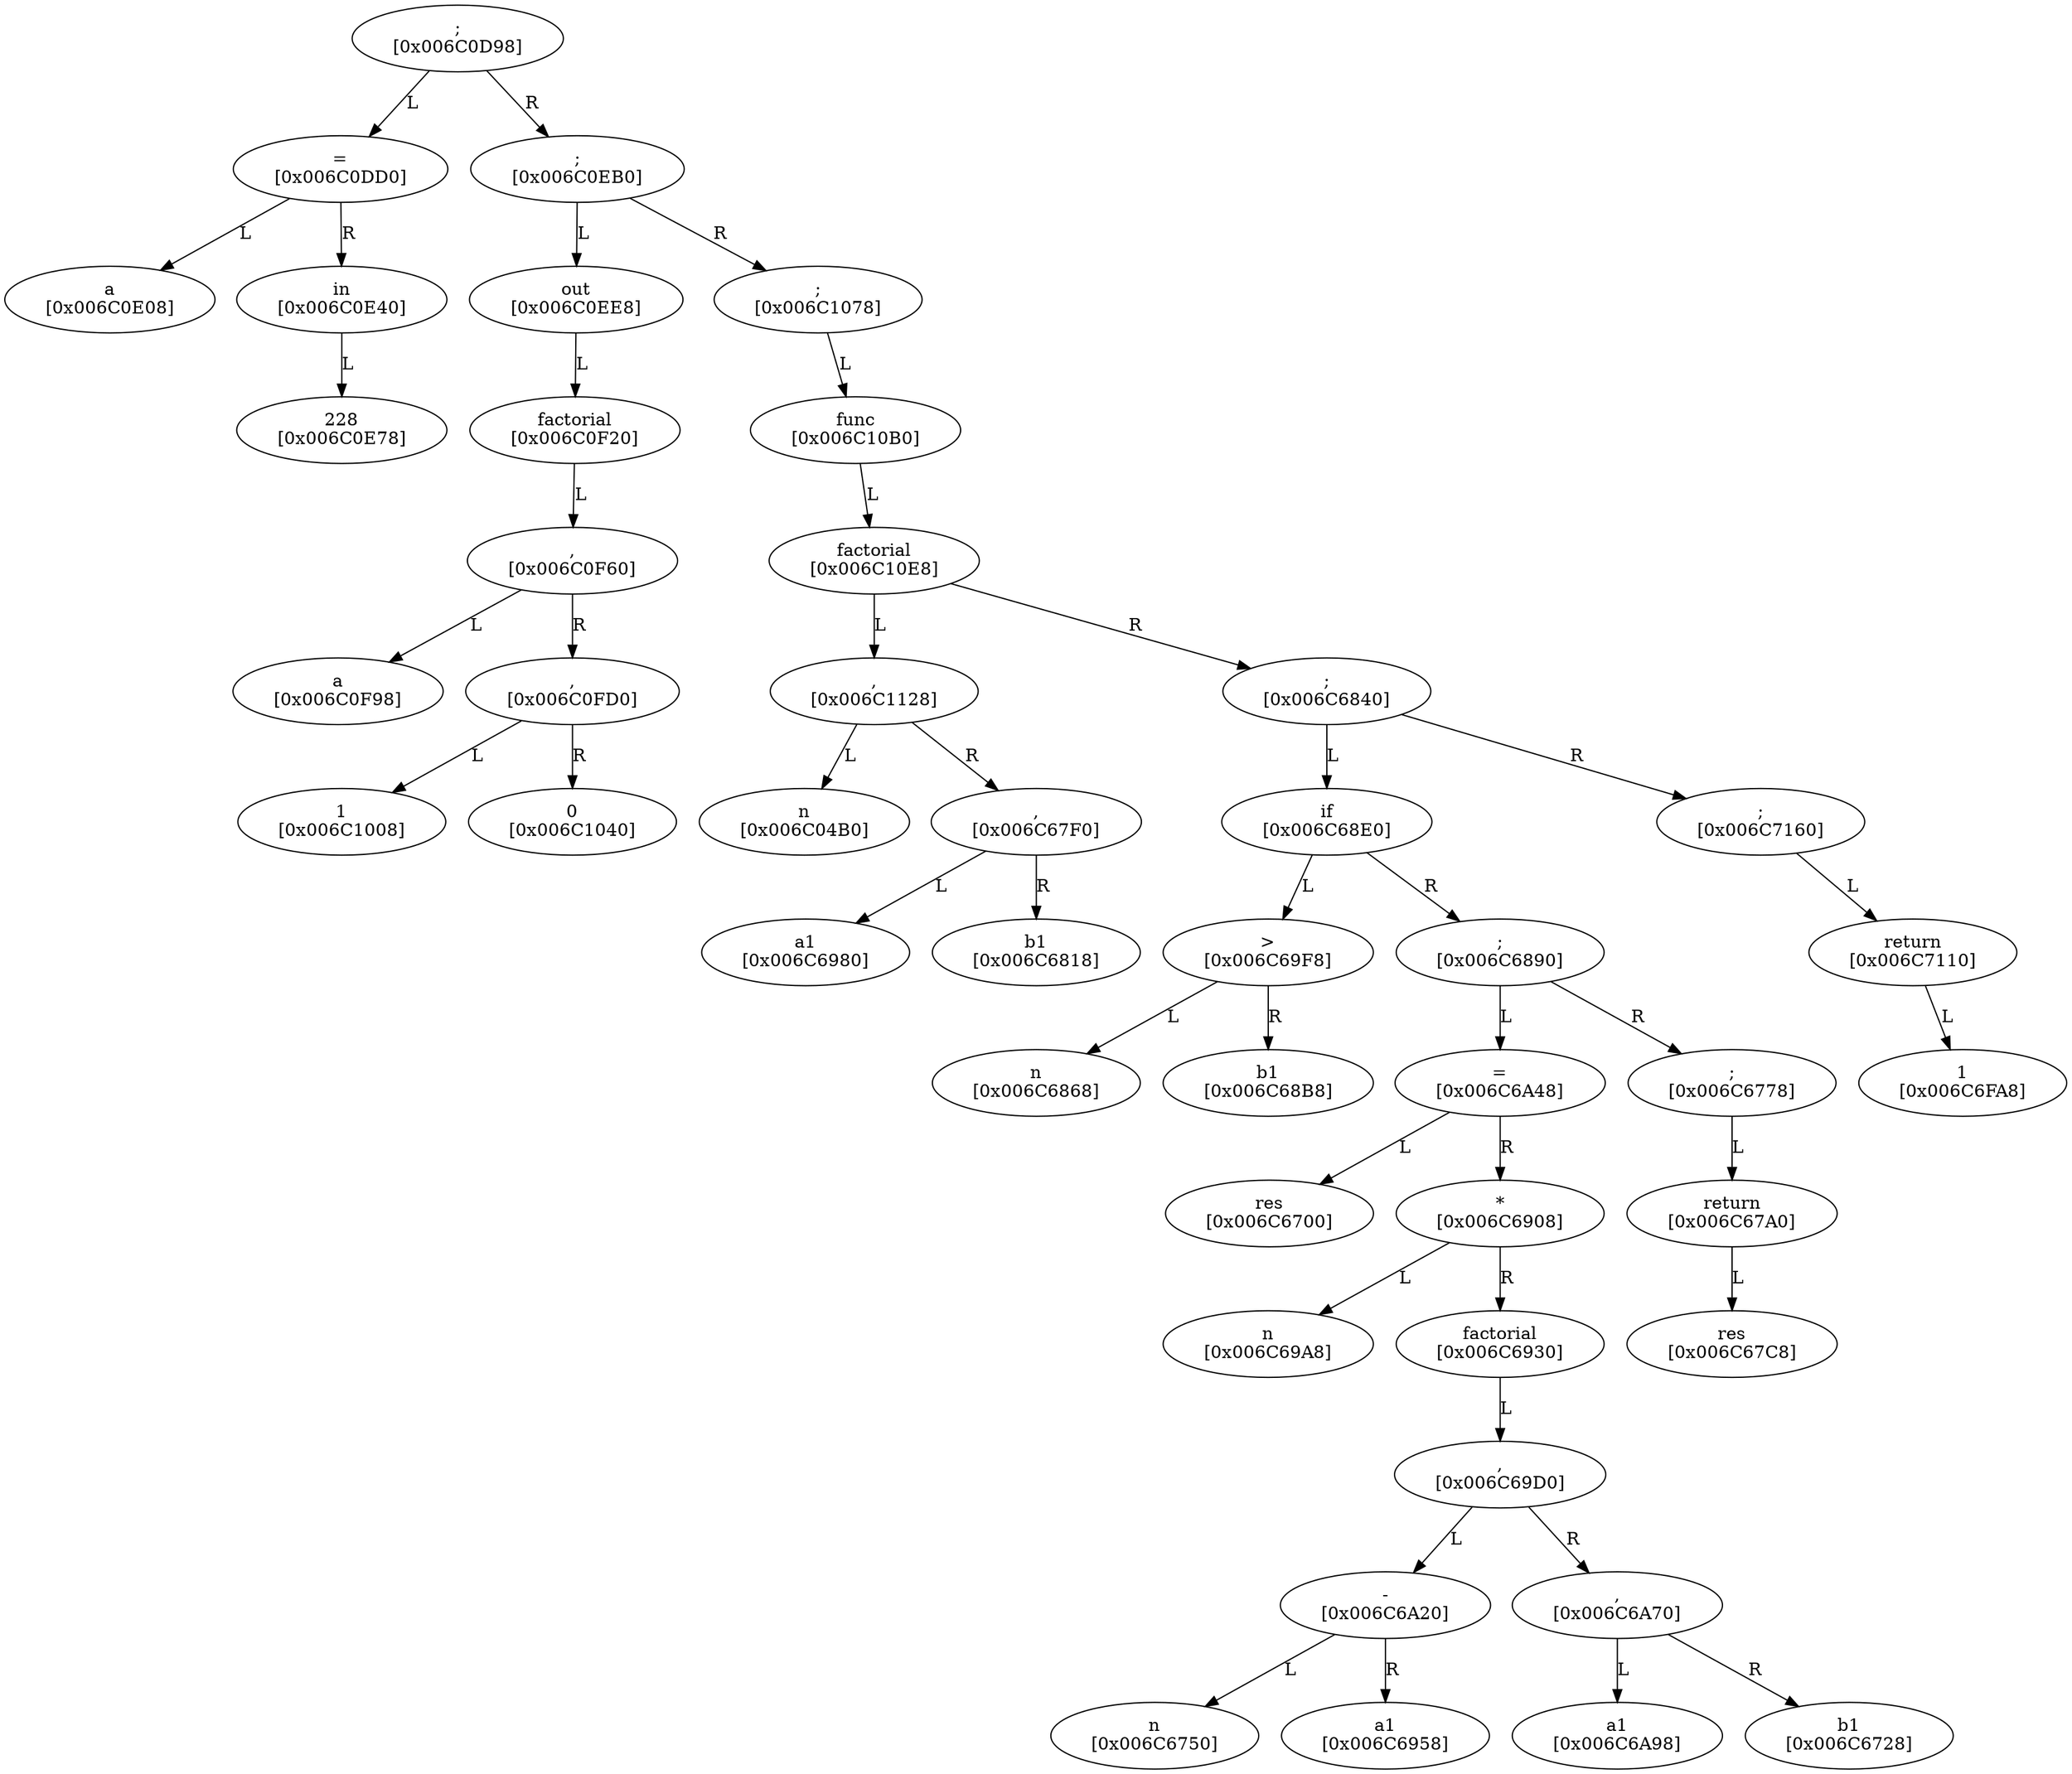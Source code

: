 digraph {
";\n[0x006C0D98]" -> "=\n[0x006C0DD0]"[label = "L"]
";\n[0x006C0D98]" -> ";\n[0x006C0EB0]"[label = "R"]
"=\n[0x006C0DD0]" -> "a\n[0x006C0E08]"[label = "L"]
"=\n[0x006C0DD0]" -> "in\n[0x006C0E40]"[label = "R"]
"in\n[0x006C0E40]" -> "228\n[0x006C0E78]"[label = "L"]
";\n[0x006C0EB0]" -> "out\n[0x006C0EE8]"[label = "L"]
";\n[0x006C0EB0]" -> ";\n[0x006C1078]"[label = "R"]
"out\n[0x006C0EE8]" -> "factorial\n[0x006C0F20]"[label = "L"]
"factorial\n[0x006C0F20]" -> ",\n[0x006C0F60]"[label = "L"]
",\n[0x006C0F60]" -> "a\n[0x006C0F98]"[label = "L"]
",\n[0x006C0F60]" -> ",\n[0x006C0FD0]"[label = "R"]
",\n[0x006C0FD0]" -> "1\n[0x006C1008]"[label = "L"]
",\n[0x006C0FD0]" -> "0\n[0x006C1040]"[label = "R"]
";\n[0x006C1078]" -> "func\n[0x006C10B0]"[label = "L"]
"func\n[0x006C10B0]" -> "factorial\n[0x006C10E8]"[label = "L"]
"factorial\n[0x006C10E8]" -> ",\n[0x006C1128]"[label = "L"]
"factorial\n[0x006C10E8]" -> ";\n[0x006C6840]"[label = "R"]
",\n[0x006C1128]" -> "n\n[0x006C04B0]"[label = "L"]
",\n[0x006C1128]" -> ",\n[0x006C67F0]"[label = "R"]
",\n[0x006C67F0]" -> "a1\n[0x006C6980]"[label = "L"]
",\n[0x006C67F0]" -> "b1\n[0x006C6818]"[label = "R"]
";\n[0x006C6840]" -> "if\n[0x006C68E0]"[label = "L"]
";\n[0x006C6840]" -> ";\n[0x006C7160]"[label = "R"]
"if\n[0x006C68E0]" -> ">\n[0x006C69F8]"[label = "L"]
"if\n[0x006C68E0]" -> ";\n[0x006C6890]"[label = "R"]
">\n[0x006C69F8]" -> "n\n[0x006C6868]"[label = "L"]
">\n[0x006C69F8]" -> "b1\n[0x006C68B8]"[label = "R"]
";\n[0x006C6890]" -> "=\n[0x006C6A48]"[label = "L"]
";\n[0x006C6890]" -> ";\n[0x006C6778]"[label = "R"]
"=\n[0x006C6A48]" -> "res\n[0x006C6700]"[label = "L"]
"=\n[0x006C6A48]" -> "*\n[0x006C6908]"[label = "R"]
"*\n[0x006C6908]" -> "n\n[0x006C69A8]"[label = "L"]
"*\n[0x006C6908]" -> "factorial\n[0x006C6930]"[label = "R"]
"factorial\n[0x006C6930]" -> ",\n[0x006C69D0]"[label = "L"]
",\n[0x006C69D0]" -> "-\n[0x006C6A20]"[label = "L"]
",\n[0x006C69D0]" -> ",\n[0x006C6A70]"[label = "R"]
"-\n[0x006C6A20]" -> "n\n[0x006C6750]"[label = "L"]
"-\n[0x006C6A20]" -> "a1\n[0x006C6958]"[label = "R"]
",\n[0x006C6A70]" -> "a1\n[0x006C6A98]"[label = "L"]
",\n[0x006C6A70]" -> "b1\n[0x006C6728]"[label = "R"]
";\n[0x006C6778]" -> "return\n[0x006C67A0]"[label = "L"]
"return\n[0x006C67A0]" -> "res\n[0x006C67C8]"[label = "L"]
";\n[0x006C7160]" -> "return\n[0x006C7110]"[label = "L"]
"return\n[0x006C7110]" -> "1\n[0x006C6FA8]"[label = "L"]
}